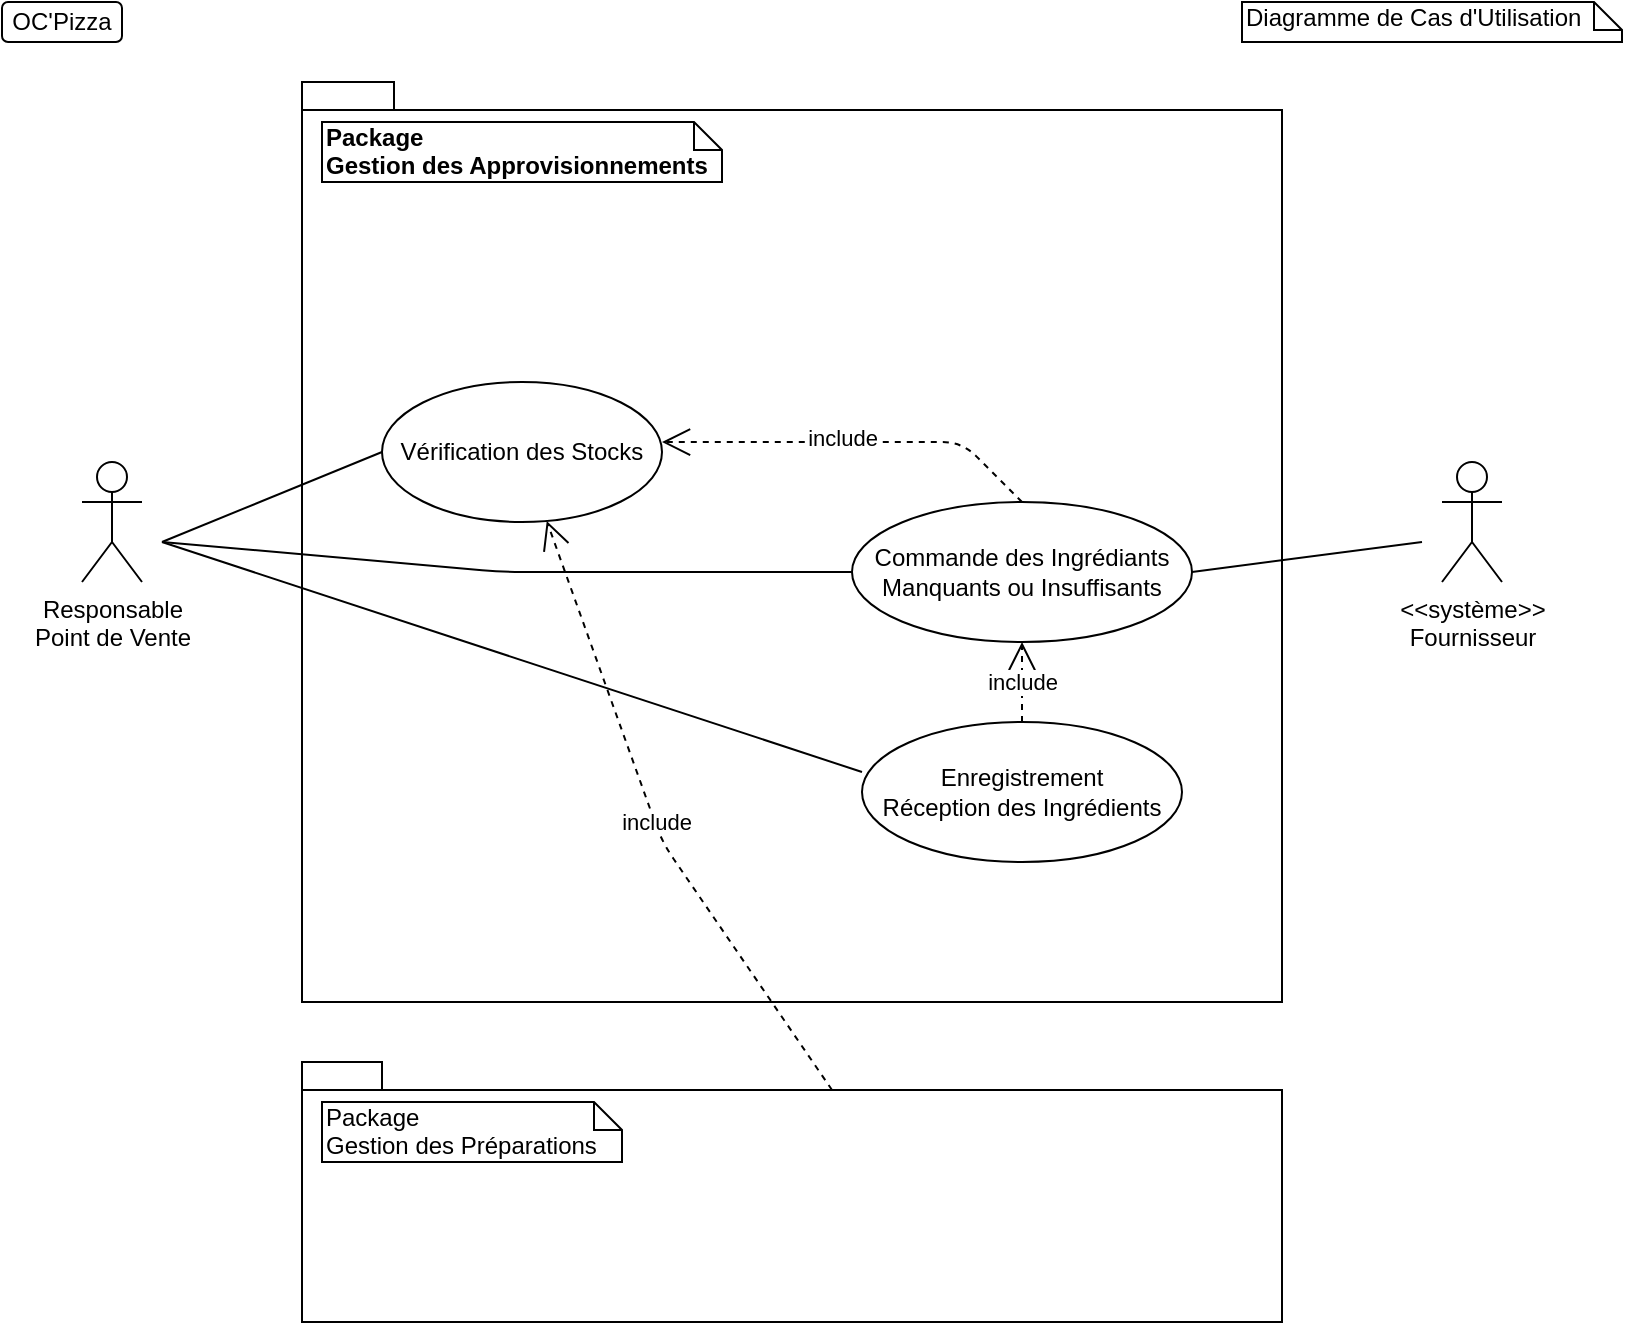 <mxfile version="12.2.2" type="device" pages="1"><diagram id="ZVZr_ygmx5iWLDqqZzpk" name="Page-1"><mxGraphModel dx="981" dy="619" grid="1" gridSize="10" guides="1" tooltips="1" connect="1" arrows="1" fold="1" page="1" pageScale="1" pageWidth="827" pageHeight="1169" math="0" shadow="0"><root><mxCell id="0"/><mxCell id="1" parent="0"/><mxCell id="7RBhTeeqjgn5L5TprI7I-26" value="" style="shape=folder;fontStyle=1;spacingTop=10;tabWidth=40;tabHeight=14;tabPosition=left;html=1;" parent="1" vertex="1"><mxGeometry x="160" y="540" width="490" height="130" as="geometry"/></mxCell><mxCell id="7RBhTeeqjgn5L5TprI7I-25" value="" style="shape=folder;fontStyle=1;spacingTop=10;tabWidth=40;tabHeight=14;tabPosition=left;html=1;" parent="1" vertex="1"><mxGeometry x="160" y="50" width="490" height="460" as="geometry"/></mxCell><mxCell id="HdKIo4G3xb_w0U2Cbs_q-2" value="OC'Pizza" style="rounded=1;whiteSpace=wrap;html=1;" parent="1" vertex="1"><mxGeometry x="10" y="10" width="60" height="20" as="geometry"/></mxCell><mxCell id="HdKIo4G3xb_w0U2Cbs_q-4" value="Diagramme de Cas d'Utilisation" style="shape=note;whiteSpace=wrap;html=1;size=14;verticalAlign=top;align=left;spacingTop=-6;" parent="1" vertex="1"><mxGeometry x="630" y="10" width="190" height="20" as="geometry"/></mxCell><mxCell id="HdKIo4G3xb_w0U2Cbs_q-5" value="Responsable&lt;br&gt;Point de Vente" style="shape=umlActor;verticalLabelPosition=bottom;labelBackgroundColor=#ffffff;verticalAlign=top;html=1;" parent="1" vertex="1"><mxGeometry x="50" y="240" width="30" height="60" as="geometry"/></mxCell><mxCell id="7RBhTeeqjgn5L5TprI7I-8" value="&lt;b&gt;Package&lt;br&gt;Gestion des Approvisionnements&lt;/b&gt;" style="shape=note;whiteSpace=wrap;html=1;size=14;verticalAlign=top;align=left;spacingTop=-6;" parent="1" vertex="1"><mxGeometry x="170" y="70" width="200" height="30" as="geometry"/></mxCell><mxCell id="7RBhTeeqjgn5L5TprI7I-15" value="Package&lt;br&gt;Gestion des Préparations" style="shape=note;whiteSpace=wrap;html=1;size=14;verticalAlign=top;align=left;spacingTop=-6;" parent="1" vertex="1"><mxGeometry x="170" y="560" width="150" height="30" as="geometry"/></mxCell><mxCell id="Ntm8LJndFtWP9LH9YxW5-1" value="Vérification des Stocks" style="ellipse;whiteSpace=wrap;html=1;" vertex="1" parent="1"><mxGeometry x="200" y="200" width="140" height="70" as="geometry"/></mxCell><mxCell id="Ntm8LJndFtWP9LH9YxW5-2" value="&amp;lt;&amp;lt;système&amp;gt;&amp;gt;&lt;br&gt;Fournisseur" style="shape=umlActor;verticalLabelPosition=bottom;labelBackgroundColor=#ffffff;verticalAlign=top;html=1;" vertex="1" parent="1"><mxGeometry x="730" y="240" width="30" height="60" as="geometry"/></mxCell><mxCell id="Ntm8LJndFtWP9LH9YxW5-3" value="Commande des Ingrédiants&lt;br&gt;Manquants ou Insuffisants" style="ellipse;whiteSpace=wrap;html=1;" vertex="1" parent="1"><mxGeometry x="435" y="260" width="170" height="70" as="geometry"/></mxCell><mxCell id="Ntm8LJndFtWP9LH9YxW5-6" value="Enregistrement&lt;br&gt;Réception des Ingrédients" style="ellipse;whiteSpace=wrap;html=1;" vertex="1" parent="1"><mxGeometry x="440" y="370" width="160" height="70" as="geometry"/></mxCell><mxCell id="Ntm8LJndFtWP9LH9YxW5-8" value="" style="endArrow=none;html=1;entryX=0;entryY=0.5;entryDx=0;entryDy=0;" edge="1" parent="1" target="Ntm8LJndFtWP9LH9YxW5-1"><mxGeometry width="50" height="50" relative="1" as="geometry"><mxPoint x="90" y="280" as="sourcePoint"/><mxPoint x="140" y="230" as="targetPoint"/></mxGeometry></mxCell><mxCell id="Ntm8LJndFtWP9LH9YxW5-9" value="" style="endArrow=none;html=1;entryX=0;entryY=0.5;entryDx=0;entryDy=0;" edge="1" parent="1" target="Ntm8LJndFtWP9LH9YxW5-3"><mxGeometry width="50" height="50" relative="1" as="geometry"><mxPoint x="90" y="280" as="sourcePoint"/><mxPoint x="210" y="245" as="targetPoint"/><Array as="points"><mxPoint x="260" y="295"/></Array></mxGeometry></mxCell><mxCell id="Ntm8LJndFtWP9LH9YxW5-10" value="" style="endArrow=none;html=1;entryX=0;entryY=0.5;entryDx=0;entryDy=0;" edge="1" parent="1"><mxGeometry width="50" height="50" relative="1" as="geometry"><mxPoint x="90" y="280" as="sourcePoint"/><mxPoint x="440" y="395" as="targetPoint"/></mxGeometry></mxCell><mxCell id="Ntm8LJndFtWP9LH9YxW5-11" value="" style="endArrow=none;html=1;" edge="1" parent="1"><mxGeometry width="50" height="50" relative="1" as="geometry"><mxPoint x="605" y="295" as="sourcePoint"/><mxPoint x="720" y="280" as="targetPoint"/></mxGeometry></mxCell><mxCell id="Ntm8LJndFtWP9LH9YxW5-12" value="include" style="endArrow=open;endSize=12;dashed=1;html=1;entryX=1;entryY=0.429;entryDx=0;entryDy=0;exitX=0.5;exitY=0;exitDx=0;exitDy=0;entryPerimeter=0;" edge="1" parent="1" source="Ntm8LJndFtWP9LH9YxW5-3" target="Ntm8LJndFtWP9LH9YxW5-1"><mxGeometry x="0.064" y="-2" width="160" relative="1" as="geometry"><mxPoint x="520" y="220" as="sourcePoint"/><mxPoint x="360" y="220" as="targetPoint"/><Array as="points"><mxPoint x="490" y="230"/></Array><mxPoint as="offset"/></mxGeometry></mxCell><mxCell id="Ntm8LJndFtWP9LH9YxW5-14" value="include" style="endArrow=open;endSize=12;dashed=1;html=1;" edge="1" parent="1" source="Ntm8LJndFtWP9LH9YxW5-6" target="Ntm8LJndFtWP9LH9YxW5-3"><mxGeometry width="160" relative="1" as="geometry"><mxPoint x="510" y="344.5" as="sourcePoint"/><mxPoint x="350" y="344.5" as="targetPoint"/></mxGeometry></mxCell><mxCell id="Ntm8LJndFtWP9LH9YxW5-15" value="include" style="endArrow=open;endSize=12;dashed=1;html=1;exitX=0;exitY=0;exitDx=265;exitDy=14;exitPerimeter=0;" edge="1" parent="1" source="7RBhTeeqjgn5L5TprI7I-26" target="Ntm8LJndFtWP9LH9YxW5-1"><mxGeometry width="160" relative="1" as="geometry"><mxPoint x="515" y="559.5" as="sourcePoint"/><mxPoint x="355" y="559.5" as="targetPoint"/><Array as="points"><mxPoint x="340" y="430"/></Array></mxGeometry></mxCell></root></mxGraphModel></diagram></mxfile>